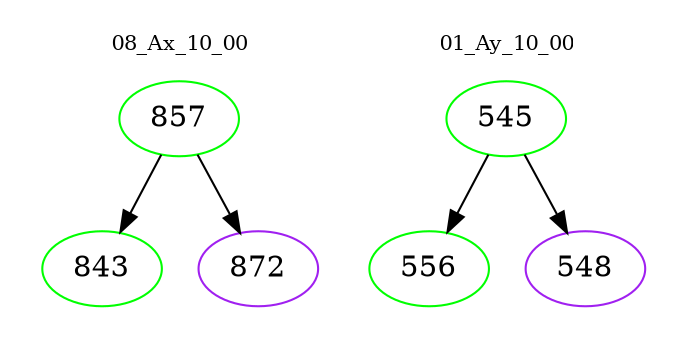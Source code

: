 digraph{
subgraph cluster_0 {
color = white
label = "08_Ax_10_00";
fontsize=10;
T0_857 [label="857", color="green"]
T0_857 -> T0_843 [color="black"]
T0_843 [label="843", color="green"]
T0_857 -> T0_872 [color="black"]
T0_872 [label="872", color="purple"]
}
subgraph cluster_1 {
color = white
label = "01_Ay_10_00";
fontsize=10;
T1_545 [label="545", color="green"]
T1_545 -> T1_556 [color="black"]
T1_556 [label="556", color="green"]
T1_545 -> T1_548 [color="black"]
T1_548 [label="548", color="purple"]
}
}
